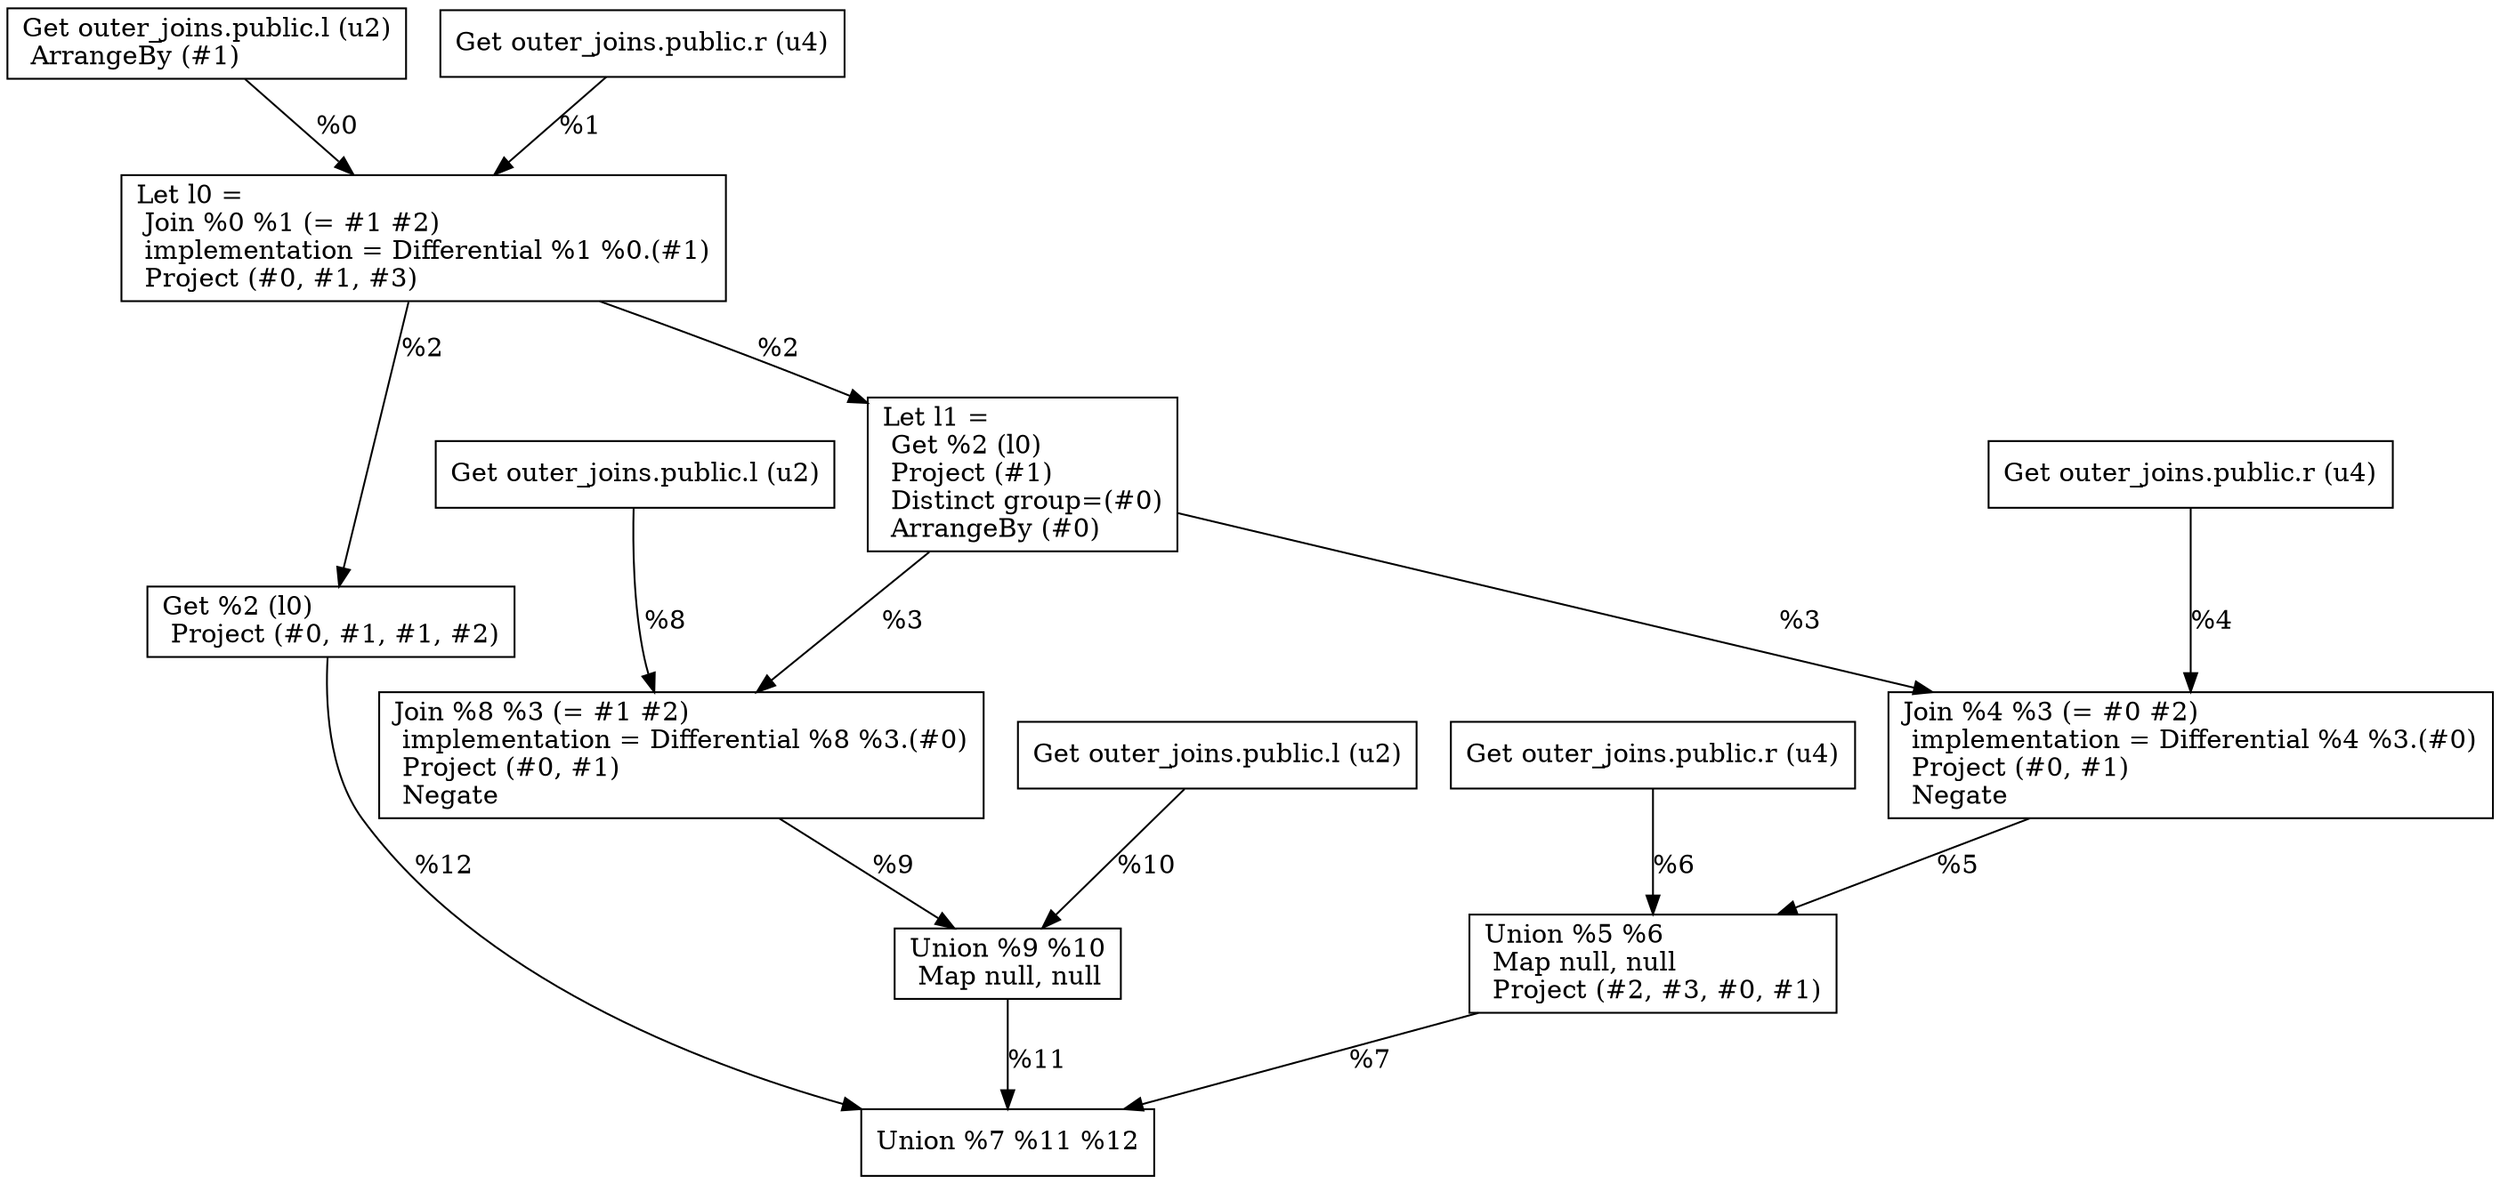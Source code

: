 digraph G {
    node0 [shape = record, label=" Get outer_joins.public.l (u2)\l ArrangeBy (#1)\l"]
    node1 [shape = record, label=" Get outer_joins.public.r (u4)\l"]
    node2 [shape = record, label="Let l0 =\l Join %0 %1 (= #1 #2)\l  implementation = Differential %1 %0.(#1)\l Project (#0, #1, #3)\l"]
    node3 [shape = record, label="Let l1 =\l Get %2 (l0)\l Project (#1)\l Distinct group=(#0)\l ArrangeBy (#0)\l"]
    node4 [shape = record, label=" Get outer_joins.public.r (u4)\l"]
    node5 [shape = record, label=" Join %4 %3 (= #0 #2)\l  implementation = Differential %4 %3.(#0)\l Project (#0, #1)\l Negate\l"]
    node6 [shape = record, label=" Get outer_joins.public.r (u4)\l"]
    node7 [shape = record, label=" Union %5 %6\l Map null, null\l Project (#2, #3, #0, #1)\l"]
    node8 [shape = record, label=" Get outer_joins.public.l (u2)\l"]
    node9 [shape = record, label=" Join %8 %3 (= #1 #2)\l  implementation = Differential %8 %3.(#0)\l Project (#0, #1)\l Negate\l"]
    node10 [shape = record, label=" Get outer_joins.public.l (u2)\l"]
    node11 [shape = record, label=" Union %9 %10\l Map null, null\l"]
    node12 [shape = record, label=" Get %2 (l0)\l Project (#0, #1, #1, #2)\l"]
    node13 [shape = record, label=" Union %7 %11 %12\l"]
    node12 -> node13 [label = "%12\l"]
    node10 -> node11 [label = "%10\l"]
    node4 -> node5 [label = "%4\l"]
    node1 -> node2 [label = "%1\l"]
    node2 -> node3 [label = "%2\l"]
    node8 -> node9 [label = "%8\l"]
    node3 -> node9 [label = "%3\l"]
    node11 -> node13 [label = "%11\l"]
    node2 -> node12 [label = "%2\l"]
    node0 -> node2 [label = "%0\l"]
    node6 -> node7 [label = "%6\l"]
    node5 -> node7 [label = "%5\l"]
    node7 -> node13 [label = "%7\l"]
    node9 -> node11 [label = "%9\l"]
    node3 -> node5 [label = "%3\l"]
}

